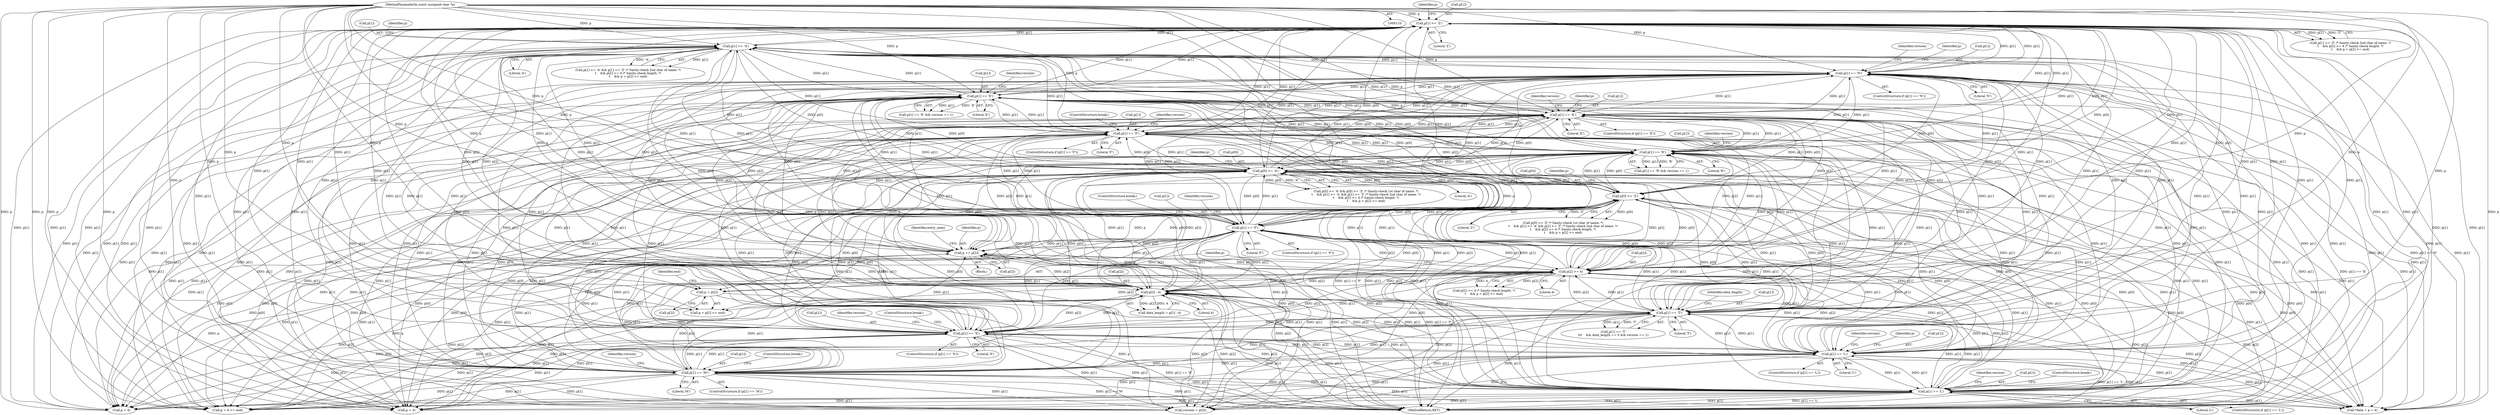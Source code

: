 digraph "0_libarchive_8312eaa576014cd9b965012af51bc1f967b12423@pointer" {
"1000168" [label="(Call,p + p[2])"];
"1000156" [label="(Call,p[1] <= 'Z')"];
"1000150" [label="(Call,p[1] >= 'A')"];
"1000309" [label="(Call,p[1] == 'N')"];
"1000435" [label="(Call,p[1] == 'E')"];
"1000202" [label="(Call,p[1] == 'E')"];
"1000520" [label="(Call,p[1] == 'F')"];
"1000457" [label="(Call,p[1] == 'R')"];
"1000113" [label="(MethodParameterIn,const unsigned char *p)"];
"1000138" [label="(Call,p[0] >= 'A')"];
"1000144" [label="(Call,p[0] <= 'Z')"];
"1000543" [label="(Call,p[1] == 'F')"];
"1000249" [label="(Call,p[1] == 'L')"];
"1000286" [label="(Call,p[1] == 'M')"];
"1000469" [label="(Call,p[1] == 'L')"];
"1000352" [label="(Call,p[1] == 'X')"];
"1000492" [label="(Call,p[1] == 'T')"];
"1000162" [label="(Call,p[2] >= 4)"];
"1000184" [label="(Call,p[2] - 4)"];
"1000560" [label="(Call,p += p[2])"];
"1000174" [label="(Block,)"];
"1000309" [label="(Call,p[1] == 'N')"];
"1000178" [label="(Call,p + 4)"];
"1000146" [label="(Identifier,p)"];
"1000290" [label="(Literal,'M')"];
"1000560" [label="(Call,p += p[2])"];
"1000499" [label="(Identifier,data_length)"];
"1000144" [label="(Call,p[0] <= 'Z')"];
"1000156" [label="(Call,p[1] <= 'Z')"];
"1000436" [label="(Call,p[1])"];
"1000353" [label="(Call,p[1])"];
"1000286" [label="(Call,p[1] == 'M')"];
"1000151" [label="(Call,p[1])"];
"1000287" [label="(Call,p[1])"];
"1000202" [label="(Call,p[1] == 'E')"];
"1000168" [label="(Call,p + p[2])"];
"1000161" [label="(Call,p[2] >= 4 /* Sanity-check length. */\n\t    && p + p[2] <= end)"];
"1000583" [label="(MethodReturn,RET)"];
"1000352" [label="(Call,p[1] == 'X')"];
"1000176" [label="(Call,*data = p + 4)"];
"1000139" [label="(Call,p[0])"];
"1000148" [label="(Literal,'Z')"];
"1000258" [label="(Identifier,version)"];
"1000306" [label="(ControlStructure,break;)"];
"1000145" [label="(Call,p[0])"];
"1000249" [label="(Call,p[1] == 'L')"];
"1000566" [label="(Identifier,entry_seen)"];
"1000360" [label="(Identifier,version)"];
"1000158" [label="(Identifier,p)"];
"1000434" [label="(Call,p[1] == 'E' && version == 1)"];
"1000313" [label="(Literal,'N')"];
"1000561" [label="(Identifier,p)"];
"1000456" [label="(Call,p[1] == 'R' && version == 1)"];
"1000190" [label="(Call,version = p[3])"];
"1000562" [label="(Call,p[2])"];
"1000477" [label="(Identifier,version)"];
"1000491" [label="(Call,p[1] == 'T'\n\t\t\t    && data_length == 0 && version == 1)"];
"1000494" [label="(Identifier,p)"];
"1000143" [label="(Call,p[0] <= 'Z' /* Sanity-check 1st char of name. */\n\t    && p[1] >= 'A' && p[1] <= 'Z' /* Sanity-check 2nd char of name. */\n\t    && p[2] >= 4 /* Sanity-check length. */\n\t    && p + p[2] <= end)"];
"1000285" [label="(ControlStructure,if (p[1] == 'M'))"];
"1000493" [label="(Call,p[1])"];
"1000162" [label="(Call,p[2] >= 4)"];
"1000519" [label="(ControlStructure,if (p[1] == 'F'))"];
"1000557" [label="(ControlStructure,break;)"];
"1000547" [label="(Literal,'F')"];
"1000520" [label="(Call,p[1] == 'F')"];
"1000137" [label="(Call,p[0] >= 'A' && p[0] <= 'Z' /* Sanity-check 1st char of name. */\n\t    && p[1] >= 'A' && p[1] <= 'Z' /* Sanity-check 2nd char of name. */\n\t    && p[2] >= 4 /* Sanity-check length. */\n\t    && p + p[2] <= end)"];
"1000206" [label="(Literal,'E')"];
"1000351" [label="(ControlStructure,if (p[1] == 'X'))"];
"1000469" [label="(Call,p[1] == 'L')"];
"1000166" [label="(Literal,4)"];
"1000470" [label="(Call,p[1])"];
"1000457" [label="(Call,p[1] == 'R')"];
"1000169" [label="(Identifier,p)"];
"1000185" [label="(Call,p[2])"];
"1000431" [label="(ControlStructure,break;)"];
"1000435" [label="(Call,p[1] == 'E')"];
"1000544" [label="(Call,p[1])"];
"1000458" [label="(Call,p[1])"];
"1000441" [label="(Identifier,version)"];
"1000540" [label="(ControlStructure,break;)"];
"1000182" [label="(Call,data_length = p[2] - 4)"];
"1000138" [label="(Call,p[0] >= 'A')"];
"1000318" [label="(Identifier,version)"];
"1000149" [label="(Call,p[1] >= 'A' && p[1] <= 'Z' /* Sanity-check 2nd char of name. */\n\t    && p[2] >= 4 /* Sanity-check length. */\n\t    && p + p[2] <= end)"];
"1000155" [label="(Call,p[1] <= 'Z' /* Sanity-check 2nd char of name. */\n\t    && p[2] >= 4 /* Sanity-check length. */\n\t    && p + p[2] <= end)"];
"1000253" [label="(Literal,'L')"];
"1000201" [label="(ControlStructure,if (p[1] == 'E'))"];
"1000250" [label="(Call,p[1])"];
"1000133" [label="(Call,p + 4)"];
"1000308" [label="(ControlStructure,if (p[1] == 'N'))"];
"1000170" [label="(Call,p[2])"];
"1000157" [label="(Call,p[1])"];
"1000294" [label="(Identifier,version)"];
"1000439" [label="(Literal,'E')"];
"1000132" [label="(Call,p + 4 <= end)"];
"1000154" [label="(Literal,'A')"];
"1000492" [label="(Call,p[1] == 'T')"];
"1000463" [label="(Identifier,version)"];
"1000163" [label="(Call,p[2])"];
"1000113" [label="(MethodParameterIn,const unsigned char *p)"];
"1000551" [label="(Identifier,version)"];
"1000543" [label="(Call,p[1] == 'F')"];
"1000468" [label="(ControlStructure,if (p[1] == 'L'))"];
"1000211" [label="(Identifier,version)"];
"1000150" [label="(Call,p[1] >= 'A')"];
"1000354" [label="(Identifier,p)"];
"1000142" [label="(Literal,'A')"];
"1000188" [label="(Literal,4)"];
"1000310" [label="(Call,p[1])"];
"1000251" [label="(Identifier,p)"];
"1000542" [label="(ControlStructure,if (p[1] == 'F'))"];
"1000283" [label="(ControlStructure,break;)"];
"1000496" [label="(Literal,'T')"];
"1000521" [label="(Call,p[1])"];
"1000152" [label="(Identifier,p)"];
"1000173" [label="(Identifier,end)"];
"1000524" [label="(Literal,'F')"];
"1000164" [label="(Identifier,p)"];
"1000248" [label="(ControlStructure,if (p[1] == 'L'))"];
"1000473" [label="(Literal,'L')"];
"1000461" [label="(Literal,'R')"];
"1000203" [label="(Call,p[1])"];
"1000528" [label="(Identifier,version)"];
"1000160" [label="(Literal,'Z')"];
"1000356" [label="(Literal,'X')"];
"1000167" [label="(Call,p + p[2] <= end)"];
"1000184" [label="(Call,p[2] - 4)"];
"1000168" -> "1000167"  [label="AST: "];
"1000168" -> "1000170"  [label="CFG: "];
"1000169" -> "1000168"  [label="AST: "];
"1000170" -> "1000168"  [label="AST: "];
"1000173" -> "1000168"  [label="CFG: "];
"1000168" -> "1000583"  [label="DDG: p"];
"1000168" -> "1000583"  [label="DDG: p[2]"];
"1000156" -> "1000168"  [label="DDG: p[1]"];
"1000144" -> "1000168"  [label="DDG: p[0]"];
"1000162" -> "1000168"  [label="DDG: p[2]"];
"1000113" -> "1000168"  [label="DDG: p"];
"1000156" -> "1000155"  [label="AST: "];
"1000156" -> "1000160"  [label="CFG: "];
"1000157" -> "1000156"  [label="AST: "];
"1000160" -> "1000156"  [label="AST: "];
"1000164" -> "1000156"  [label="CFG: "];
"1000155" -> "1000156"  [label="CFG: "];
"1000156" -> "1000583"  [label="DDG: p[1]"];
"1000156" -> "1000132"  [label="DDG: p[1]"];
"1000156" -> "1000133"  [label="DDG: p[1]"];
"1000156" -> "1000138"  [label="DDG: p[1]"];
"1000156" -> "1000144"  [label="DDG: p[1]"];
"1000156" -> "1000150"  [label="DDG: p[1]"];
"1000156" -> "1000155"  [label="DDG: p[1]"];
"1000156" -> "1000155"  [label="DDG: 'Z'"];
"1000150" -> "1000156"  [label="DDG: p[1]"];
"1000113" -> "1000156"  [label="DDG: p"];
"1000309" -> "1000156"  [label="DDG: p[1]"];
"1000435" -> "1000156"  [label="DDG: p[1]"];
"1000138" -> "1000156"  [label="DDG: p[0]"];
"1000202" -> "1000156"  [label="DDG: p[1]"];
"1000520" -> "1000156"  [label="DDG: p[1]"];
"1000543" -> "1000156"  [label="DDG: p[1]"];
"1000249" -> "1000156"  [label="DDG: p[1]"];
"1000469" -> "1000156"  [label="DDG: p[1]"];
"1000560" -> "1000156"  [label="DDG: p"];
"1000286" -> "1000156"  [label="DDG: p[1]"];
"1000352" -> "1000156"  [label="DDG: p[1]"];
"1000492" -> "1000156"  [label="DDG: p[1]"];
"1000144" -> "1000156"  [label="DDG: p[0]"];
"1000457" -> "1000156"  [label="DDG: p[1]"];
"1000162" -> "1000156"  [label="DDG: p[2]"];
"1000184" -> "1000156"  [label="DDG: p[2]"];
"1000156" -> "1000162"  [label="DDG: p[1]"];
"1000156" -> "1000167"  [label="DDG: p[1]"];
"1000156" -> "1000176"  [label="DDG: p[1]"];
"1000156" -> "1000178"  [label="DDG: p[1]"];
"1000156" -> "1000184"  [label="DDG: p[1]"];
"1000156" -> "1000190"  [label="DDG: p[1]"];
"1000156" -> "1000202"  [label="DDG: p[1]"];
"1000156" -> "1000249"  [label="DDG: p[1]"];
"1000156" -> "1000286"  [label="DDG: p[1]"];
"1000156" -> "1000309"  [label="DDG: p[1]"];
"1000156" -> "1000352"  [label="DDG: p[1]"];
"1000156" -> "1000435"  [label="DDG: p[1]"];
"1000156" -> "1000457"  [label="DDG: p[1]"];
"1000156" -> "1000469"  [label="DDG: p[1]"];
"1000156" -> "1000492"  [label="DDG: p[1]"];
"1000156" -> "1000520"  [label="DDG: p[1]"];
"1000156" -> "1000543"  [label="DDG: p[1]"];
"1000156" -> "1000560"  [label="DDG: p[1]"];
"1000150" -> "1000149"  [label="AST: "];
"1000150" -> "1000154"  [label="CFG: "];
"1000151" -> "1000150"  [label="AST: "];
"1000154" -> "1000150"  [label="AST: "];
"1000158" -> "1000150"  [label="CFG: "];
"1000149" -> "1000150"  [label="CFG: "];
"1000150" -> "1000583"  [label="DDG: p[1]"];
"1000150" -> "1000132"  [label="DDG: p[1]"];
"1000150" -> "1000133"  [label="DDG: p[1]"];
"1000150" -> "1000138"  [label="DDG: p[1]"];
"1000150" -> "1000144"  [label="DDG: p[1]"];
"1000150" -> "1000149"  [label="DDG: p[1]"];
"1000150" -> "1000149"  [label="DDG: 'A'"];
"1000309" -> "1000150"  [label="DDG: p[1]"];
"1000435" -> "1000150"  [label="DDG: p[1]"];
"1000202" -> "1000150"  [label="DDG: p[1]"];
"1000520" -> "1000150"  [label="DDG: p[1]"];
"1000457" -> "1000150"  [label="DDG: p[1]"];
"1000543" -> "1000150"  [label="DDG: p[1]"];
"1000249" -> "1000150"  [label="DDG: p[1]"];
"1000469" -> "1000150"  [label="DDG: p[1]"];
"1000286" -> "1000150"  [label="DDG: p[1]"];
"1000352" -> "1000150"  [label="DDG: p[1]"];
"1000492" -> "1000150"  [label="DDG: p[1]"];
"1000113" -> "1000150"  [label="DDG: p"];
"1000138" -> "1000150"  [label="DDG: p[0]"];
"1000560" -> "1000150"  [label="DDG: p"];
"1000144" -> "1000150"  [label="DDG: p[0]"];
"1000162" -> "1000150"  [label="DDG: p[2]"];
"1000184" -> "1000150"  [label="DDG: p[2]"];
"1000150" -> "1000162"  [label="DDG: p[1]"];
"1000150" -> "1000176"  [label="DDG: p[1]"];
"1000150" -> "1000178"  [label="DDG: p[1]"];
"1000150" -> "1000184"  [label="DDG: p[1]"];
"1000150" -> "1000190"  [label="DDG: p[1]"];
"1000150" -> "1000202"  [label="DDG: p[1]"];
"1000150" -> "1000249"  [label="DDG: p[1]"];
"1000150" -> "1000286"  [label="DDG: p[1]"];
"1000150" -> "1000309"  [label="DDG: p[1]"];
"1000150" -> "1000352"  [label="DDG: p[1]"];
"1000150" -> "1000435"  [label="DDG: p[1]"];
"1000150" -> "1000457"  [label="DDG: p[1]"];
"1000150" -> "1000469"  [label="DDG: p[1]"];
"1000150" -> "1000492"  [label="DDG: p[1]"];
"1000150" -> "1000520"  [label="DDG: p[1]"];
"1000150" -> "1000543"  [label="DDG: p[1]"];
"1000150" -> "1000560"  [label="DDG: p[1]"];
"1000309" -> "1000308"  [label="AST: "];
"1000309" -> "1000313"  [label="CFG: "];
"1000310" -> "1000309"  [label="AST: "];
"1000313" -> "1000309"  [label="AST: "];
"1000318" -> "1000309"  [label="CFG: "];
"1000354" -> "1000309"  [label="CFG: "];
"1000309" -> "1000583"  [label="DDG: p[1]"];
"1000309" -> "1000583"  [label="DDG: p[1] == 'N'"];
"1000309" -> "1000132"  [label="DDG: p[1]"];
"1000309" -> "1000133"  [label="DDG: p[1]"];
"1000309" -> "1000138"  [label="DDG: p[1]"];
"1000309" -> "1000144"  [label="DDG: p[1]"];
"1000309" -> "1000162"  [label="DDG: p[1]"];
"1000309" -> "1000176"  [label="DDG: p[1]"];
"1000309" -> "1000178"  [label="DDG: p[1]"];
"1000309" -> "1000184"  [label="DDG: p[1]"];
"1000309" -> "1000190"  [label="DDG: p[1]"];
"1000309" -> "1000202"  [label="DDG: p[1]"];
"1000309" -> "1000249"  [label="DDG: p[1]"];
"1000309" -> "1000286"  [label="DDG: p[1]"];
"1000435" -> "1000309"  [label="DDG: p[1]"];
"1000202" -> "1000309"  [label="DDG: p[1]"];
"1000520" -> "1000309"  [label="DDG: p[1]"];
"1000457" -> "1000309"  [label="DDG: p[1]"];
"1000543" -> "1000309"  [label="DDG: p[1]"];
"1000249" -> "1000309"  [label="DDG: p[1]"];
"1000469" -> "1000309"  [label="DDG: p[1]"];
"1000286" -> "1000309"  [label="DDG: p[1]"];
"1000352" -> "1000309"  [label="DDG: p[1]"];
"1000492" -> "1000309"  [label="DDG: p[1]"];
"1000113" -> "1000309"  [label="DDG: p"];
"1000138" -> "1000309"  [label="DDG: p[0]"];
"1000144" -> "1000309"  [label="DDG: p[0]"];
"1000162" -> "1000309"  [label="DDG: p[2]"];
"1000184" -> "1000309"  [label="DDG: p[2]"];
"1000309" -> "1000352"  [label="DDG: p[1]"];
"1000309" -> "1000435"  [label="DDG: p[1]"];
"1000309" -> "1000457"  [label="DDG: p[1]"];
"1000309" -> "1000469"  [label="DDG: p[1]"];
"1000309" -> "1000492"  [label="DDG: p[1]"];
"1000309" -> "1000520"  [label="DDG: p[1]"];
"1000309" -> "1000543"  [label="DDG: p[1]"];
"1000309" -> "1000560"  [label="DDG: p[1]"];
"1000435" -> "1000434"  [label="AST: "];
"1000435" -> "1000439"  [label="CFG: "];
"1000436" -> "1000435"  [label="AST: "];
"1000439" -> "1000435"  [label="AST: "];
"1000441" -> "1000435"  [label="CFG: "];
"1000434" -> "1000435"  [label="CFG: "];
"1000435" -> "1000583"  [label="DDG: p[1]"];
"1000435" -> "1000132"  [label="DDG: p[1]"];
"1000435" -> "1000133"  [label="DDG: p[1]"];
"1000435" -> "1000138"  [label="DDG: p[1]"];
"1000435" -> "1000144"  [label="DDG: p[1]"];
"1000435" -> "1000162"  [label="DDG: p[1]"];
"1000435" -> "1000176"  [label="DDG: p[1]"];
"1000435" -> "1000178"  [label="DDG: p[1]"];
"1000435" -> "1000184"  [label="DDG: p[1]"];
"1000435" -> "1000190"  [label="DDG: p[1]"];
"1000435" -> "1000202"  [label="DDG: p[1]"];
"1000435" -> "1000249"  [label="DDG: p[1]"];
"1000435" -> "1000286"  [label="DDG: p[1]"];
"1000435" -> "1000352"  [label="DDG: p[1]"];
"1000435" -> "1000434"  [label="DDG: p[1]"];
"1000435" -> "1000434"  [label="DDG: 'E'"];
"1000202" -> "1000435"  [label="DDG: p[1]"];
"1000520" -> "1000435"  [label="DDG: p[1]"];
"1000457" -> "1000435"  [label="DDG: p[1]"];
"1000543" -> "1000435"  [label="DDG: p[1]"];
"1000249" -> "1000435"  [label="DDG: p[1]"];
"1000469" -> "1000435"  [label="DDG: p[1]"];
"1000286" -> "1000435"  [label="DDG: p[1]"];
"1000352" -> "1000435"  [label="DDG: p[1]"];
"1000492" -> "1000435"  [label="DDG: p[1]"];
"1000113" -> "1000435"  [label="DDG: p"];
"1000138" -> "1000435"  [label="DDG: p[0]"];
"1000144" -> "1000435"  [label="DDG: p[0]"];
"1000162" -> "1000435"  [label="DDG: p[2]"];
"1000184" -> "1000435"  [label="DDG: p[2]"];
"1000435" -> "1000457"  [label="DDG: p[1]"];
"1000435" -> "1000469"  [label="DDG: p[1]"];
"1000435" -> "1000492"  [label="DDG: p[1]"];
"1000435" -> "1000520"  [label="DDG: p[1]"];
"1000435" -> "1000543"  [label="DDG: p[1]"];
"1000435" -> "1000560"  [label="DDG: p[1]"];
"1000202" -> "1000201"  [label="AST: "];
"1000202" -> "1000206"  [label="CFG: "];
"1000203" -> "1000202"  [label="AST: "];
"1000206" -> "1000202"  [label="AST: "];
"1000211" -> "1000202"  [label="CFG: "];
"1000251" -> "1000202"  [label="CFG: "];
"1000202" -> "1000583"  [label="DDG: p[1]"];
"1000202" -> "1000583"  [label="DDG: p[1] == 'E'"];
"1000202" -> "1000132"  [label="DDG: p[1]"];
"1000202" -> "1000133"  [label="DDG: p[1]"];
"1000202" -> "1000138"  [label="DDG: p[1]"];
"1000202" -> "1000144"  [label="DDG: p[1]"];
"1000202" -> "1000162"  [label="DDG: p[1]"];
"1000202" -> "1000176"  [label="DDG: p[1]"];
"1000202" -> "1000178"  [label="DDG: p[1]"];
"1000202" -> "1000184"  [label="DDG: p[1]"];
"1000202" -> "1000190"  [label="DDG: p[1]"];
"1000520" -> "1000202"  [label="DDG: p[1]"];
"1000457" -> "1000202"  [label="DDG: p[1]"];
"1000543" -> "1000202"  [label="DDG: p[1]"];
"1000249" -> "1000202"  [label="DDG: p[1]"];
"1000469" -> "1000202"  [label="DDG: p[1]"];
"1000286" -> "1000202"  [label="DDG: p[1]"];
"1000352" -> "1000202"  [label="DDG: p[1]"];
"1000492" -> "1000202"  [label="DDG: p[1]"];
"1000113" -> "1000202"  [label="DDG: p"];
"1000138" -> "1000202"  [label="DDG: p[0]"];
"1000144" -> "1000202"  [label="DDG: p[0]"];
"1000162" -> "1000202"  [label="DDG: p[2]"];
"1000184" -> "1000202"  [label="DDG: p[2]"];
"1000202" -> "1000249"  [label="DDG: p[1]"];
"1000202" -> "1000286"  [label="DDG: p[1]"];
"1000202" -> "1000352"  [label="DDG: p[1]"];
"1000202" -> "1000457"  [label="DDG: p[1]"];
"1000202" -> "1000469"  [label="DDG: p[1]"];
"1000202" -> "1000492"  [label="DDG: p[1]"];
"1000202" -> "1000520"  [label="DDG: p[1]"];
"1000202" -> "1000543"  [label="DDG: p[1]"];
"1000202" -> "1000560"  [label="DDG: p[1]"];
"1000520" -> "1000519"  [label="AST: "];
"1000520" -> "1000524"  [label="CFG: "];
"1000521" -> "1000520"  [label="AST: "];
"1000524" -> "1000520"  [label="AST: "];
"1000528" -> "1000520"  [label="CFG: "];
"1000540" -> "1000520"  [label="CFG: "];
"1000520" -> "1000583"  [label="DDG: p[1] == 'F'"];
"1000520" -> "1000583"  [label="DDG: p[1]"];
"1000520" -> "1000132"  [label="DDG: p[1]"];
"1000520" -> "1000133"  [label="DDG: p[1]"];
"1000520" -> "1000138"  [label="DDG: p[1]"];
"1000520" -> "1000144"  [label="DDG: p[1]"];
"1000520" -> "1000162"  [label="DDG: p[1]"];
"1000520" -> "1000176"  [label="DDG: p[1]"];
"1000520" -> "1000178"  [label="DDG: p[1]"];
"1000520" -> "1000184"  [label="DDG: p[1]"];
"1000520" -> "1000190"  [label="DDG: p[1]"];
"1000520" -> "1000249"  [label="DDG: p[1]"];
"1000520" -> "1000286"  [label="DDG: p[1]"];
"1000520" -> "1000352"  [label="DDG: p[1]"];
"1000520" -> "1000457"  [label="DDG: p[1]"];
"1000520" -> "1000469"  [label="DDG: p[1]"];
"1000520" -> "1000492"  [label="DDG: p[1]"];
"1000457" -> "1000520"  [label="DDG: p[1]"];
"1000543" -> "1000520"  [label="DDG: p[1]"];
"1000249" -> "1000520"  [label="DDG: p[1]"];
"1000469" -> "1000520"  [label="DDG: p[1]"];
"1000286" -> "1000520"  [label="DDG: p[1]"];
"1000352" -> "1000520"  [label="DDG: p[1]"];
"1000492" -> "1000520"  [label="DDG: p[1]"];
"1000113" -> "1000520"  [label="DDG: p"];
"1000138" -> "1000520"  [label="DDG: p[0]"];
"1000144" -> "1000520"  [label="DDG: p[0]"];
"1000162" -> "1000520"  [label="DDG: p[2]"];
"1000184" -> "1000520"  [label="DDG: p[2]"];
"1000520" -> "1000543"  [label="DDG: p[1]"];
"1000520" -> "1000560"  [label="DDG: p[1]"];
"1000457" -> "1000456"  [label="AST: "];
"1000457" -> "1000461"  [label="CFG: "];
"1000458" -> "1000457"  [label="AST: "];
"1000461" -> "1000457"  [label="AST: "];
"1000463" -> "1000457"  [label="CFG: "];
"1000456" -> "1000457"  [label="CFG: "];
"1000457" -> "1000583"  [label="DDG: p[1]"];
"1000457" -> "1000132"  [label="DDG: p[1]"];
"1000457" -> "1000133"  [label="DDG: p[1]"];
"1000457" -> "1000138"  [label="DDG: p[1]"];
"1000457" -> "1000144"  [label="DDG: p[1]"];
"1000457" -> "1000162"  [label="DDG: p[1]"];
"1000457" -> "1000176"  [label="DDG: p[1]"];
"1000457" -> "1000178"  [label="DDG: p[1]"];
"1000457" -> "1000184"  [label="DDG: p[1]"];
"1000457" -> "1000190"  [label="DDG: p[1]"];
"1000457" -> "1000249"  [label="DDG: p[1]"];
"1000457" -> "1000286"  [label="DDG: p[1]"];
"1000457" -> "1000352"  [label="DDG: p[1]"];
"1000457" -> "1000456"  [label="DDG: p[1]"];
"1000457" -> "1000456"  [label="DDG: 'R'"];
"1000113" -> "1000457"  [label="DDG: p"];
"1000138" -> "1000457"  [label="DDG: p[0]"];
"1000249" -> "1000457"  [label="DDG: p[1]"];
"1000286" -> "1000457"  [label="DDG: p[1]"];
"1000352" -> "1000457"  [label="DDG: p[1]"];
"1000492" -> "1000457"  [label="DDG: p[1]"];
"1000144" -> "1000457"  [label="DDG: p[0]"];
"1000543" -> "1000457"  [label="DDG: p[1]"];
"1000162" -> "1000457"  [label="DDG: p[2]"];
"1000469" -> "1000457"  [label="DDG: p[1]"];
"1000184" -> "1000457"  [label="DDG: p[2]"];
"1000457" -> "1000469"  [label="DDG: p[1]"];
"1000457" -> "1000492"  [label="DDG: p[1]"];
"1000457" -> "1000543"  [label="DDG: p[1]"];
"1000457" -> "1000560"  [label="DDG: p[1]"];
"1000113" -> "1000110"  [label="AST: "];
"1000113" -> "1000583"  [label="DDG: p"];
"1000113" -> "1000132"  [label="DDG: p"];
"1000113" -> "1000133"  [label="DDG: p"];
"1000113" -> "1000138"  [label="DDG: p"];
"1000113" -> "1000144"  [label="DDG: p"];
"1000113" -> "1000162"  [label="DDG: p"];
"1000113" -> "1000167"  [label="DDG: p"];
"1000113" -> "1000176"  [label="DDG: p"];
"1000113" -> "1000178"  [label="DDG: p"];
"1000113" -> "1000184"  [label="DDG: p"];
"1000113" -> "1000190"  [label="DDG: p"];
"1000113" -> "1000249"  [label="DDG: p"];
"1000113" -> "1000286"  [label="DDG: p"];
"1000113" -> "1000352"  [label="DDG: p"];
"1000113" -> "1000469"  [label="DDG: p"];
"1000113" -> "1000492"  [label="DDG: p"];
"1000113" -> "1000543"  [label="DDG: p"];
"1000113" -> "1000560"  [label="DDG: p"];
"1000138" -> "1000137"  [label="AST: "];
"1000138" -> "1000142"  [label="CFG: "];
"1000139" -> "1000138"  [label="AST: "];
"1000142" -> "1000138"  [label="AST: "];
"1000146" -> "1000138"  [label="CFG: "];
"1000137" -> "1000138"  [label="CFG: "];
"1000138" -> "1000583"  [label="DDG: p[0]"];
"1000138" -> "1000132"  [label="DDG: p[0]"];
"1000138" -> "1000133"  [label="DDG: p[0]"];
"1000138" -> "1000137"  [label="DDG: p[0]"];
"1000138" -> "1000137"  [label="DDG: 'A'"];
"1000144" -> "1000138"  [label="DDG: p[0]"];
"1000543" -> "1000138"  [label="DDG: p[1]"];
"1000249" -> "1000138"  [label="DDG: p[1]"];
"1000469" -> "1000138"  [label="DDG: p[1]"];
"1000560" -> "1000138"  [label="DDG: p"];
"1000286" -> "1000138"  [label="DDG: p[1]"];
"1000352" -> "1000138"  [label="DDG: p[1]"];
"1000492" -> "1000138"  [label="DDG: p[1]"];
"1000162" -> "1000138"  [label="DDG: p[2]"];
"1000184" -> "1000138"  [label="DDG: p[2]"];
"1000138" -> "1000144"  [label="DDG: p[0]"];
"1000138" -> "1000162"  [label="DDG: p[0]"];
"1000138" -> "1000176"  [label="DDG: p[0]"];
"1000138" -> "1000178"  [label="DDG: p[0]"];
"1000138" -> "1000184"  [label="DDG: p[0]"];
"1000138" -> "1000190"  [label="DDG: p[0]"];
"1000138" -> "1000249"  [label="DDG: p[0]"];
"1000138" -> "1000286"  [label="DDG: p[0]"];
"1000138" -> "1000352"  [label="DDG: p[0]"];
"1000138" -> "1000469"  [label="DDG: p[0]"];
"1000138" -> "1000492"  [label="DDG: p[0]"];
"1000138" -> "1000543"  [label="DDG: p[0]"];
"1000138" -> "1000560"  [label="DDG: p[0]"];
"1000144" -> "1000143"  [label="AST: "];
"1000144" -> "1000148"  [label="CFG: "];
"1000145" -> "1000144"  [label="AST: "];
"1000148" -> "1000144"  [label="AST: "];
"1000152" -> "1000144"  [label="CFG: "];
"1000143" -> "1000144"  [label="CFG: "];
"1000144" -> "1000583"  [label="DDG: p[0]"];
"1000144" -> "1000132"  [label="DDG: p[0]"];
"1000144" -> "1000133"  [label="DDG: p[0]"];
"1000144" -> "1000143"  [label="DDG: p[0]"];
"1000144" -> "1000143"  [label="DDG: 'Z'"];
"1000543" -> "1000144"  [label="DDG: p[1]"];
"1000249" -> "1000144"  [label="DDG: p[1]"];
"1000469" -> "1000144"  [label="DDG: p[1]"];
"1000560" -> "1000144"  [label="DDG: p"];
"1000286" -> "1000144"  [label="DDG: p[1]"];
"1000352" -> "1000144"  [label="DDG: p[1]"];
"1000492" -> "1000144"  [label="DDG: p[1]"];
"1000162" -> "1000144"  [label="DDG: p[2]"];
"1000184" -> "1000144"  [label="DDG: p[2]"];
"1000144" -> "1000162"  [label="DDG: p[0]"];
"1000144" -> "1000167"  [label="DDG: p[0]"];
"1000144" -> "1000176"  [label="DDG: p[0]"];
"1000144" -> "1000178"  [label="DDG: p[0]"];
"1000144" -> "1000184"  [label="DDG: p[0]"];
"1000144" -> "1000190"  [label="DDG: p[0]"];
"1000144" -> "1000249"  [label="DDG: p[0]"];
"1000144" -> "1000286"  [label="DDG: p[0]"];
"1000144" -> "1000352"  [label="DDG: p[0]"];
"1000144" -> "1000469"  [label="DDG: p[0]"];
"1000144" -> "1000492"  [label="DDG: p[0]"];
"1000144" -> "1000543"  [label="DDG: p[0]"];
"1000144" -> "1000560"  [label="DDG: p[0]"];
"1000543" -> "1000542"  [label="AST: "];
"1000543" -> "1000547"  [label="CFG: "];
"1000544" -> "1000543"  [label="AST: "];
"1000547" -> "1000543"  [label="AST: "];
"1000551" -> "1000543"  [label="CFG: "];
"1000557" -> "1000543"  [label="CFG: "];
"1000543" -> "1000583"  [label="DDG: p[1] == 'F'"];
"1000543" -> "1000583"  [label="DDG: p[1]"];
"1000543" -> "1000132"  [label="DDG: p[1]"];
"1000543" -> "1000133"  [label="DDG: p[1]"];
"1000543" -> "1000162"  [label="DDG: p[1]"];
"1000543" -> "1000176"  [label="DDG: p[1]"];
"1000543" -> "1000178"  [label="DDG: p[1]"];
"1000543" -> "1000184"  [label="DDG: p[1]"];
"1000543" -> "1000190"  [label="DDG: p[1]"];
"1000543" -> "1000249"  [label="DDG: p[1]"];
"1000543" -> "1000286"  [label="DDG: p[1]"];
"1000543" -> "1000352"  [label="DDG: p[1]"];
"1000543" -> "1000469"  [label="DDG: p[1]"];
"1000543" -> "1000492"  [label="DDG: p[1]"];
"1000249" -> "1000543"  [label="DDG: p[1]"];
"1000469" -> "1000543"  [label="DDG: p[1]"];
"1000286" -> "1000543"  [label="DDG: p[1]"];
"1000352" -> "1000543"  [label="DDG: p[1]"];
"1000492" -> "1000543"  [label="DDG: p[1]"];
"1000162" -> "1000543"  [label="DDG: p[2]"];
"1000184" -> "1000543"  [label="DDG: p[2]"];
"1000543" -> "1000560"  [label="DDG: p[1]"];
"1000249" -> "1000248"  [label="AST: "];
"1000249" -> "1000253"  [label="CFG: "];
"1000250" -> "1000249"  [label="AST: "];
"1000253" -> "1000249"  [label="AST: "];
"1000258" -> "1000249"  [label="CFG: "];
"1000283" -> "1000249"  [label="CFG: "];
"1000249" -> "1000583"  [label="DDG: p[1]"];
"1000249" -> "1000583"  [label="DDG: p[1] == 'L'"];
"1000249" -> "1000132"  [label="DDG: p[1]"];
"1000249" -> "1000133"  [label="DDG: p[1]"];
"1000249" -> "1000162"  [label="DDG: p[1]"];
"1000249" -> "1000176"  [label="DDG: p[1]"];
"1000249" -> "1000178"  [label="DDG: p[1]"];
"1000249" -> "1000184"  [label="DDG: p[1]"];
"1000249" -> "1000190"  [label="DDG: p[1]"];
"1000286" -> "1000249"  [label="DDG: p[1]"];
"1000352" -> "1000249"  [label="DDG: p[1]"];
"1000492" -> "1000249"  [label="DDG: p[1]"];
"1000162" -> "1000249"  [label="DDG: p[2]"];
"1000469" -> "1000249"  [label="DDG: p[1]"];
"1000184" -> "1000249"  [label="DDG: p[2]"];
"1000249" -> "1000286"  [label="DDG: p[1]"];
"1000249" -> "1000352"  [label="DDG: p[1]"];
"1000249" -> "1000469"  [label="DDG: p[1]"];
"1000249" -> "1000492"  [label="DDG: p[1]"];
"1000249" -> "1000560"  [label="DDG: p[1]"];
"1000286" -> "1000285"  [label="AST: "];
"1000286" -> "1000290"  [label="CFG: "];
"1000287" -> "1000286"  [label="AST: "];
"1000290" -> "1000286"  [label="AST: "];
"1000294" -> "1000286"  [label="CFG: "];
"1000306" -> "1000286"  [label="CFG: "];
"1000286" -> "1000583"  [label="DDG: p[1] == 'M'"];
"1000286" -> "1000583"  [label="DDG: p[1]"];
"1000286" -> "1000132"  [label="DDG: p[1]"];
"1000286" -> "1000133"  [label="DDG: p[1]"];
"1000286" -> "1000162"  [label="DDG: p[1]"];
"1000286" -> "1000176"  [label="DDG: p[1]"];
"1000286" -> "1000178"  [label="DDG: p[1]"];
"1000286" -> "1000184"  [label="DDG: p[1]"];
"1000286" -> "1000190"  [label="DDG: p[1]"];
"1000469" -> "1000286"  [label="DDG: p[1]"];
"1000352" -> "1000286"  [label="DDG: p[1]"];
"1000492" -> "1000286"  [label="DDG: p[1]"];
"1000162" -> "1000286"  [label="DDG: p[2]"];
"1000184" -> "1000286"  [label="DDG: p[2]"];
"1000286" -> "1000352"  [label="DDG: p[1]"];
"1000286" -> "1000469"  [label="DDG: p[1]"];
"1000286" -> "1000492"  [label="DDG: p[1]"];
"1000286" -> "1000560"  [label="DDG: p[1]"];
"1000469" -> "1000468"  [label="AST: "];
"1000469" -> "1000473"  [label="CFG: "];
"1000470" -> "1000469"  [label="AST: "];
"1000473" -> "1000469"  [label="AST: "];
"1000477" -> "1000469"  [label="CFG: "];
"1000494" -> "1000469"  [label="CFG: "];
"1000469" -> "1000583"  [label="DDG: p[1] == 'L'"];
"1000469" -> "1000583"  [label="DDG: p[1]"];
"1000469" -> "1000132"  [label="DDG: p[1]"];
"1000469" -> "1000133"  [label="DDG: p[1]"];
"1000469" -> "1000162"  [label="DDG: p[1]"];
"1000469" -> "1000176"  [label="DDG: p[1]"];
"1000469" -> "1000178"  [label="DDG: p[1]"];
"1000469" -> "1000184"  [label="DDG: p[1]"];
"1000469" -> "1000190"  [label="DDG: p[1]"];
"1000469" -> "1000352"  [label="DDG: p[1]"];
"1000352" -> "1000469"  [label="DDG: p[1]"];
"1000492" -> "1000469"  [label="DDG: p[1]"];
"1000162" -> "1000469"  [label="DDG: p[2]"];
"1000184" -> "1000469"  [label="DDG: p[2]"];
"1000469" -> "1000492"  [label="DDG: p[1]"];
"1000469" -> "1000560"  [label="DDG: p[1]"];
"1000352" -> "1000351"  [label="AST: "];
"1000352" -> "1000356"  [label="CFG: "];
"1000353" -> "1000352"  [label="AST: "];
"1000356" -> "1000352"  [label="AST: "];
"1000360" -> "1000352"  [label="CFG: "];
"1000431" -> "1000352"  [label="CFG: "];
"1000352" -> "1000583"  [label="DDG: p[1]"];
"1000352" -> "1000583"  [label="DDG: p[1] == 'X'"];
"1000352" -> "1000132"  [label="DDG: p[1]"];
"1000352" -> "1000133"  [label="DDG: p[1]"];
"1000352" -> "1000162"  [label="DDG: p[1]"];
"1000352" -> "1000176"  [label="DDG: p[1]"];
"1000352" -> "1000178"  [label="DDG: p[1]"];
"1000352" -> "1000184"  [label="DDG: p[1]"];
"1000352" -> "1000190"  [label="DDG: p[1]"];
"1000492" -> "1000352"  [label="DDG: p[1]"];
"1000162" -> "1000352"  [label="DDG: p[2]"];
"1000184" -> "1000352"  [label="DDG: p[2]"];
"1000352" -> "1000492"  [label="DDG: p[1]"];
"1000352" -> "1000560"  [label="DDG: p[1]"];
"1000492" -> "1000491"  [label="AST: "];
"1000492" -> "1000496"  [label="CFG: "];
"1000493" -> "1000492"  [label="AST: "];
"1000496" -> "1000492"  [label="AST: "];
"1000499" -> "1000492"  [label="CFG: "];
"1000491" -> "1000492"  [label="CFG: "];
"1000492" -> "1000583"  [label="DDG: p[1]"];
"1000492" -> "1000132"  [label="DDG: p[1]"];
"1000492" -> "1000133"  [label="DDG: p[1]"];
"1000492" -> "1000162"  [label="DDG: p[1]"];
"1000492" -> "1000176"  [label="DDG: p[1]"];
"1000492" -> "1000178"  [label="DDG: p[1]"];
"1000492" -> "1000184"  [label="DDG: p[1]"];
"1000492" -> "1000190"  [label="DDG: p[1]"];
"1000492" -> "1000491"  [label="DDG: p[1]"];
"1000492" -> "1000491"  [label="DDG: 'T'"];
"1000162" -> "1000492"  [label="DDG: p[2]"];
"1000184" -> "1000492"  [label="DDG: p[2]"];
"1000492" -> "1000560"  [label="DDG: p[1]"];
"1000162" -> "1000161"  [label="AST: "];
"1000162" -> "1000166"  [label="CFG: "];
"1000163" -> "1000162"  [label="AST: "];
"1000166" -> "1000162"  [label="AST: "];
"1000169" -> "1000162"  [label="CFG: "];
"1000161" -> "1000162"  [label="CFG: "];
"1000162" -> "1000583"  [label="DDG: p[2]"];
"1000162" -> "1000132"  [label="DDG: p[2]"];
"1000162" -> "1000133"  [label="DDG: p[2]"];
"1000162" -> "1000161"  [label="DDG: p[2]"];
"1000162" -> "1000161"  [label="DDG: 4"];
"1000184" -> "1000162"  [label="DDG: p[2]"];
"1000560" -> "1000162"  [label="DDG: p"];
"1000162" -> "1000167"  [label="DDG: p[2]"];
"1000162" -> "1000176"  [label="DDG: p[2]"];
"1000162" -> "1000178"  [label="DDG: p[2]"];
"1000162" -> "1000184"  [label="DDG: p[2]"];
"1000162" -> "1000190"  [label="DDG: p[2]"];
"1000162" -> "1000560"  [label="DDG: p[2]"];
"1000184" -> "1000182"  [label="AST: "];
"1000184" -> "1000188"  [label="CFG: "];
"1000185" -> "1000184"  [label="AST: "];
"1000188" -> "1000184"  [label="AST: "];
"1000182" -> "1000184"  [label="CFG: "];
"1000184" -> "1000583"  [label="DDG: p[2]"];
"1000184" -> "1000132"  [label="DDG: p[2]"];
"1000184" -> "1000133"  [label="DDG: p[2]"];
"1000184" -> "1000176"  [label="DDG: p[2]"];
"1000184" -> "1000178"  [label="DDG: p[2]"];
"1000184" -> "1000182"  [label="DDG: p[2]"];
"1000184" -> "1000182"  [label="DDG: 4"];
"1000184" -> "1000190"  [label="DDG: p[2]"];
"1000184" -> "1000560"  [label="DDG: p[2]"];
"1000560" -> "1000174"  [label="AST: "];
"1000560" -> "1000562"  [label="CFG: "];
"1000561" -> "1000560"  [label="AST: "];
"1000562" -> "1000560"  [label="AST: "];
"1000566" -> "1000560"  [label="CFG: "];
"1000560" -> "1000583"  [label="DDG: p[2]"];
"1000560" -> "1000132"  [label="DDG: p"];
"1000560" -> "1000133"  [label="DDG: p"];
}
